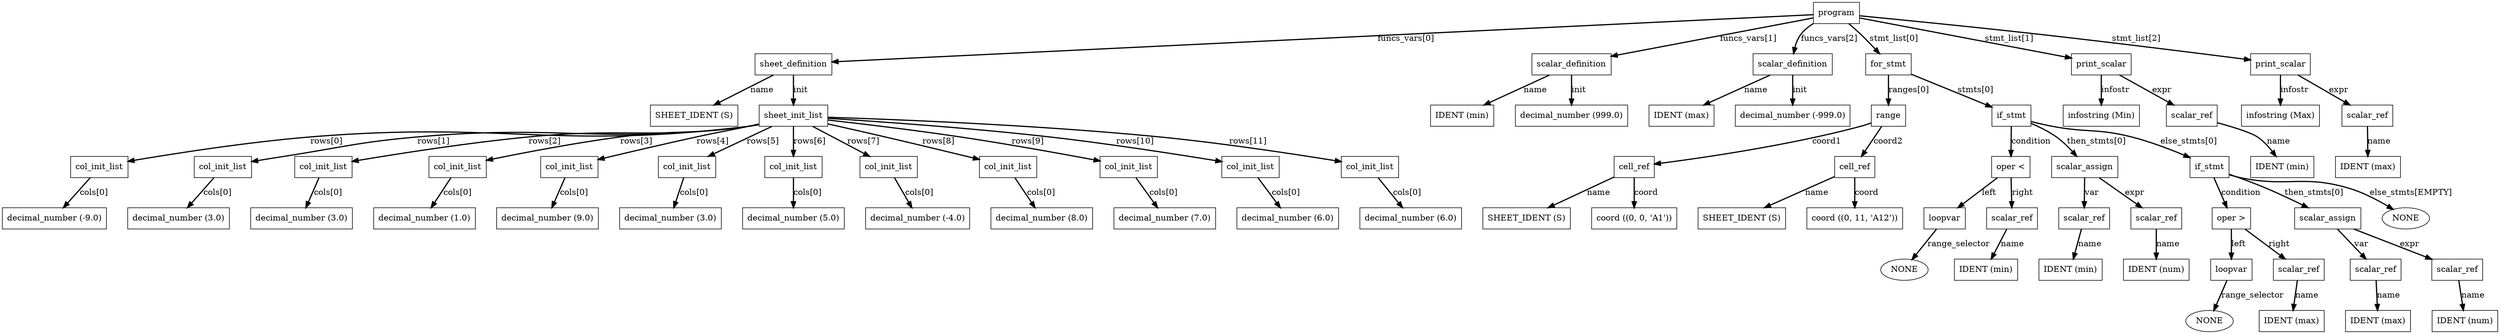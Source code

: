 digraph parsetree {
    ratio=fill
    node [shape="box"]
    edge [style=bold]
    ranksep=equally
    nodesep=0.5
    rankdir = TB
    clusterrank = local
N0 [label="program"]
N1 [label="sheet_definition"]
N2 [label="SHEET_IDENT (S)"]
N1->N2 [label="name"]
N3 [label="sheet_init_list"]
N4 [label="col_init_list"]
N5 [label="decimal_number (-9.0)"]
N4->N5 [label="cols[0]"]
N3->N4 [label="rows[0]"]
N6 [label="col_init_list"]
N7 [label="decimal_number (3.0)"]
N6->N7 [label="cols[0]"]
N3->N6 [label="rows[1]"]
N8 [label="col_init_list"]
N9 [label="decimal_number (3.0)"]
N8->N9 [label="cols[0]"]
N3->N8 [label="rows[2]"]
N10 [label="col_init_list"]
N11 [label="decimal_number (1.0)"]
N10->N11 [label="cols[0]"]
N3->N10 [label="rows[3]"]
N12 [label="col_init_list"]
N13 [label="decimal_number (9.0)"]
N12->N13 [label="cols[0]"]
N3->N12 [label="rows[4]"]
N14 [label="col_init_list"]
N15 [label="decimal_number (3.0)"]
N14->N15 [label="cols[0]"]
N3->N14 [label="rows[5]"]
N16 [label="col_init_list"]
N17 [label="decimal_number (5.0)"]
N16->N17 [label="cols[0]"]
N3->N16 [label="rows[6]"]
N18 [label="col_init_list"]
N19 [label="decimal_number (-4.0)"]
N18->N19 [label="cols[0]"]
N3->N18 [label="rows[7]"]
N20 [label="col_init_list"]
N21 [label="decimal_number (8.0)"]
N20->N21 [label="cols[0]"]
N3->N20 [label="rows[8]"]
N22 [label="col_init_list"]
N23 [label="decimal_number (7.0)"]
N22->N23 [label="cols[0]"]
N3->N22 [label="rows[9]"]
N24 [label="col_init_list"]
N25 [label="decimal_number (6.0)"]
N24->N25 [label="cols[0]"]
N3->N24 [label="rows[10]"]
N26 [label="col_init_list"]
N27 [label="decimal_number (6.0)"]
N26->N27 [label="cols[0]"]
N3->N26 [label="rows[11]"]
N1->N3 [label="init"]
N0->N1 [label="funcs_vars[0]"]
N28 [label="scalar_definition"]
N29 [label="IDENT (min)"]
N28->N29 [label="name"]
N30 [label="decimal_number (999.0)"]
N28->N30 [label="init"]
N0->N28 [label="funcs_vars[1]"]
N31 [label="scalar_definition"]
N32 [label="IDENT (max)"]
N31->N32 [label="name"]
N33 [label="decimal_number (-999.0)"]
N31->N33 [label="init"]
N0->N31 [label="funcs_vars[2]"]
N34 [label="for_stmt"]
N35 [label="range"]
N36 [label="cell_ref"]
N37 [label="SHEET_IDENT (S)"]
N36->N37 [label="name"]
N38 [label="coord ((0, 0, 'A1'))"]
N36->N38 [label="coord"]
N35->N36 [label="coord1"]
N39 [label="cell_ref"]
N40 [label="SHEET_IDENT (S)"]
N39->N40 [label="name"]
N41 [label="coord ((0, 11, 'A12'))"]
N39->N41 [label="coord"]
N35->N39 [label="coord2"]
N34->N35 [label="ranges[0]"]
N42 [label="if_stmt"]
N43 [label="oper <"]
N44 [label="loopvar"]
N45 [shape="ellipse", label="NONE"]
N44->N45 [label="range_selector"]
N43->N44 [label="left"]
N46 [label="scalar_ref"]
N47 [label="IDENT (min)"]
N46->N47 [label="name"]
N43->N46 [label="right"]
N42->N43 [label="condition"]
N48 [label="scalar_assign"]
N49 [label="scalar_ref"]
N50 [label="IDENT (min)"]
N49->N50 [label="name"]
N48->N49 [label="var"]
N51 [label="scalar_ref"]
N52 [label="IDENT (num)"]
N51->N52 [label="name"]
N48->N51 [label="expr"]
N42->N48 [label="then_stmts[0]"]
N53 [label="if_stmt"]
N54 [label="oper >"]
N55 [label="loopvar"]
N56 [shape="ellipse", label="NONE"]
N55->N56 [label="range_selector"]
N54->N55 [label="left"]
N57 [label="scalar_ref"]
N58 [label="IDENT (max)"]
N57->N58 [label="name"]
N54->N57 [label="right"]
N53->N54 [label="condition"]
N59 [label="scalar_assign"]
N60 [label="scalar_ref"]
N61 [label="IDENT (max)"]
N60->N61 [label="name"]
N59->N60 [label="var"]
N62 [label="scalar_ref"]
N63 [label="IDENT (num)"]
N62->N63 [label="name"]
N59->N62 [label="expr"]
N53->N59 [label="then_stmts[0]"]
N64 [shape="ellipse", label="NONE"]
N53->N64 [label="else_stmts[EMPTY]"]
N42->N53 [label="else_stmts[0]"]
N34->N42 [label="stmts[0]"]
N0->N34 [label="stmt_list[0]"]
N65 [label="print_scalar"]
N66 [label="infostring (Min)"]
N65->N66 [label="infostr"]
N67 [label="scalar_ref"]
N68 [label="IDENT (min)"]
N67->N68 [label="name"]
N65->N67 [label="expr"]
N0->N65 [label="stmt_list[1]"]
N69 [label="print_scalar"]
N70 [label="infostring (Max)"]
N69->N70 [label="infostr"]
N71 [label="scalar_ref"]
N72 [label="IDENT (max)"]
N71->N72 [label="name"]
N69->N71 [label="expr"]
N0->N69 [label="stmt_list[2]"]
}
